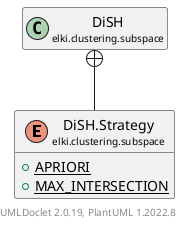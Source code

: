 @startuml
    remove .*\.(Instance|Par|Parameterizer|Factory)$
    set namespaceSeparator none
    hide empty fields
    hide empty methods

    enum "<size:14>DiSH.Strategy\n<size:10>elki.clustering.subspace" as elki.clustering.subspace.DiSH.Strategy [[DiSH.Strategy.html]] {
        {static} +APRIORI
        {static} +MAX_INTERSECTION
    }

    class "<size:14>DiSH\n<size:10>elki.clustering.subspace" as elki.clustering.subspace.DiSH [[DiSH.html]]

    elki.clustering.subspace.DiSH +-- elki.clustering.subspace.DiSH.Strategy

    center footer UMLDoclet 2.0.19, PlantUML 1.2022.8
@enduml
